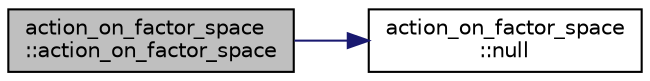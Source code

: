 digraph "action_on_factor_space::action_on_factor_space"
{
  edge [fontname="Helvetica",fontsize="10",labelfontname="Helvetica",labelfontsize="10"];
  node [fontname="Helvetica",fontsize="10",shape=record];
  rankdir="LR";
  Node0 [label="action_on_factor_space\l::action_on_factor_space",height=0.2,width=0.4,color="black", fillcolor="grey75", style="filled", fontcolor="black"];
  Node0 -> Node1 [color="midnightblue",fontsize="10",style="solid",fontname="Helvetica"];
  Node1 [label="action_on_factor_space\l::null",height=0.2,width=0.4,color="black", fillcolor="white", style="filled",URL="$d5/d25/classaction__on__factor__space.html#ae035ff0be77d183b88c99886de965038"];
}
